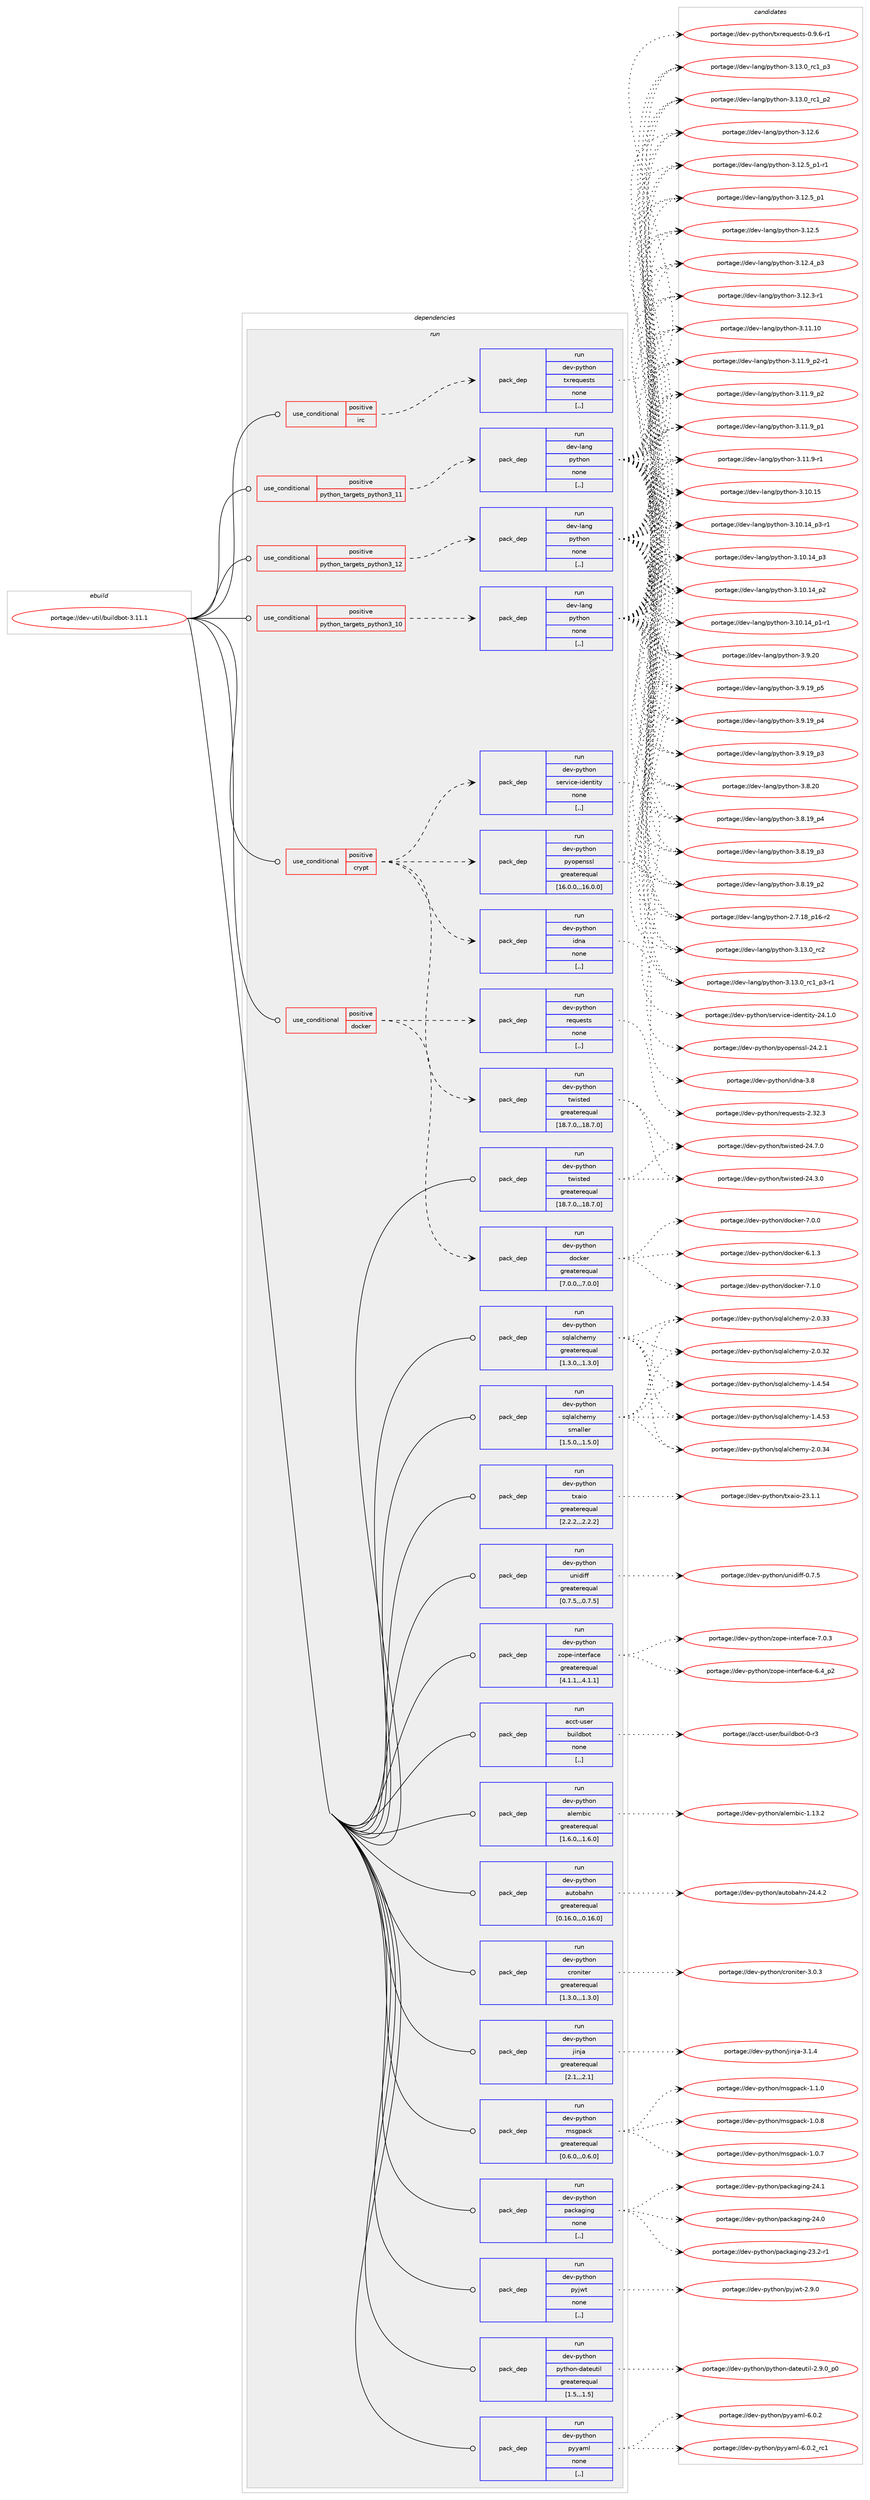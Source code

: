 digraph prolog {

# *************
# Graph options
# *************

newrank=true;
concentrate=true;
compound=true;
graph [rankdir=LR,fontname=Helvetica,fontsize=10,ranksep=1.5];#, ranksep=2.5, nodesep=0.2];
edge  [arrowhead=vee];
node  [fontname=Helvetica,fontsize=10];

# **********
# The ebuild
# **********

subgraph cluster_leftcol {
color=gray;
label=<<i>ebuild</i>>;
id [label="portage://dev-util/buildbot-3.11.1", color=red, width=4, href="../dev-util/buildbot-3.11.1.svg"];
}

# ****************
# The dependencies
# ****************

subgraph cluster_midcol {
color=gray;
label=<<i>dependencies</i>>;
subgraph cluster_compile {
fillcolor="#eeeeee";
style=filled;
label=<<i>compile</i>>;
}
subgraph cluster_compileandrun {
fillcolor="#eeeeee";
style=filled;
label=<<i>compile and run</i>>;
}
subgraph cluster_run {
fillcolor="#eeeeee";
style=filled;
label=<<i>run</i>>;
subgraph cond190699 {
dependency707871 [label=<<TABLE BORDER="0" CELLBORDER="1" CELLSPACING="0" CELLPADDING="4"><TR><TD ROWSPAN="3" CELLPADDING="10">use_conditional</TD></TR><TR><TD>positive</TD></TR><TR><TD>crypt</TD></TR></TABLE>>, shape=none, color=red];
subgraph pack512178 {
dependency707872 [label=<<TABLE BORDER="0" CELLBORDER="1" CELLSPACING="0" CELLPADDING="4" WIDTH="220"><TR><TD ROWSPAN="6" CELLPADDING="30">pack_dep</TD></TR><TR><TD WIDTH="110">run</TD></TR><TR><TD>dev-python</TD></TR><TR><TD>pyopenssl</TD></TR><TR><TD>greaterequal</TD></TR><TR><TD>[16.0.0,,,16.0.0]</TD></TR></TABLE>>, shape=none, color=blue];
}
dependency707871:e -> dependency707872:w [weight=20,style="dashed",arrowhead="vee"];
subgraph pack512179 {
dependency707873 [label=<<TABLE BORDER="0" CELLBORDER="1" CELLSPACING="0" CELLPADDING="4" WIDTH="220"><TR><TD ROWSPAN="6" CELLPADDING="30">pack_dep</TD></TR><TR><TD WIDTH="110">run</TD></TR><TR><TD>dev-python</TD></TR><TR><TD>service-identity</TD></TR><TR><TD>none</TD></TR><TR><TD>[,,]</TD></TR></TABLE>>, shape=none, color=blue];
}
dependency707871:e -> dependency707873:w [weight=20,style="dashed",arrowhead="vee"];
subgraph pack512180 {
dependency707874 [label=<<TABLE BORDER="0" CELLBORDER="1" CELLSPACING="0" CELLPADDING="4" WIDTH="220"><TR><TD ROWSPAN="6" CELLPADDING="30">pack_dep</TD></TR><TR><TD WIDTH="110">run</TD></TR><TR><TD>dev-python</TD></TR><TR><TD>twisted</TD></TR><TR><TD>greaterequal</TD></TR><TR><TD>[18.7.0,,,18.7.0]</TD></TR></TABLE>>, shape=none, color=blue];
}
dependency707871:e -> dependency707874:w [weight=20,style="dashed",arrowhead="vee"];
subgraph pack512181 {
dependency707875 [label=<<TABLE BORDER="0" CELLBORDER="1" CELLSPACING="0" CELLPADDING="4" WIDTH="220"><TR><TD ROWSPAN="6" CELLPADDING="30">pack_dep</TD></TR><TR><TD WIDTH="110">run</TD></TR><TR><TD>dev-python</TD></TR><TR><TD>idna</TD></TR><TR><TD>none</TD></TR><TR><TD>[,,]</TD></TR></TABLE>>, shape=none, color=blue];
}
dependency707871:e -> dependency707875:w [weight=20,style="dashed",arrowhead="vee"];
}
id:e -> dependency707871:w [weight=20,style="solid",arrowhead="odot"];
subgraph cond190700 {
dependency707876 [label=<<TABLE BORDER="0" CELLBORDER="1" CELLSPACING="0" CELLPADDING="4"><TR><TD ROWSPAN="3" CELLPADDING="10">use_conditional</TD></TR><TR><TD>positive</TD></TR><TR><TD>docker</TD></TR></TABLE>>, shape=none, color=red];
subgraph pack512182 {
dependency707877 [label=<<TABLE BORDER="0" CELLBORDER="1" CELLSPACING="0" CELLPADDING="4" WIDTH="220"><TR><TD ROWSPAN="6" CELLPADDING="30">pack_dep</TD></TR><TR><TD WIDTH="110">run</TD></TR><TR><TD>dev-python</TD></TR><TR><TD>docker</TD></TR><TR><TD>greaterequal</TD></TR><TR><TD>[7.0.0,,,7.0.0]</TD></TR></TABLE>>, shape=none, color=blue];
}
dependency707876:e -> dependency707877:w [weight=20,style="dashed",arrowhead="vee"];
subgraph pack512183 {
dependency707878 [label=<<TABLE BORDER="0" CELLBORDER="1" CELLSPACING="0" CELLPADDING="4" WIDTH="220"><TR><TD ROWSPAN="6" CELLPADDING="30">pack_dep</TD></TR><TR><TD WIDTH="110">run</TD></TR><TR><TD>dev-python</TD></TR><TR><TD>requests</TD></TR><TR><TD>none</TD></TR><TR><TD>[,,]</TD></TR></TABLE>>, shape=none, color=blue];
}
dependency707876:e -> dependency707878:w [weight=20,style="dashed",arrowhead="vee"];
}
id:e -> dependency707876:w [weight=20,style="solid",arrowhead="odot"];
subgraph cond190701 {
dependency707879 [label=<<TABLE BORDER="0" CELLBORDER="1" CELLSPACING="0" CELLPADDING="4"><TR><TD ROWSPAN="3" CELLPADDING="10">use_conditional</TD></TR><TR><TD>positive</TD></TR><TR><TD>irc</TD></TR></TABLE>>, shape=none, color=red];
subgraph pack512184 {
dependency707880 [label=<<TABLE BORDER="0" CELLBORDER="1" CELLSPACING="0" CELLPADDING="4" WIDTH="220"><TR><TD ROWSPAN="6" CELLPADDING="30">pack_dep</TD></TR><TR><TD WIDTH="110">run</TD></TR><TR><TD>dev-python</TD></TR><TR><TD>txrequests</TD></TR><TR><TD>none</TD></TR><TR><TD>[,,]</TD></TR></TABLE>>, shape=none, color=blue];
}
dependency707879:e -> dependency707880:w [weight=20,style="dashed",arrowhead="vee"];
}
id:e -> dependency707879:w [weight=20,style="solid",arrowhead="odot"];
subgraph cond190702 {
dependency707881 [label=<<TABLE BORDER="0" CELLBORDER="1" CELLSPACING="0" CELLPADDING="4"><TR><TD ROWSPAN="3" CELLPADDING="10">use_conditional</TD></TR><TR><TD>positive</TD></TR><TR><TD>python_targets_python3_10</TD></TR></TABLE>>, shape=none, color=red];
subgraph pack512185 {
dependency707882 [label=<<TABLE BORDER="0" CELLBORDER="1" CELLSPACING="0" CELLPADDING="4" WIDTH="220"><TR><TD ROWSPAN="6" CELLPADDING="30">pack_dep</TD></TR><TR><TD WIDTH="110">run</TD></TR><TR><TD>dev-lang</TD></TR><TR><TD>python</TD></TR><TR><TD>none</TD></TR><TR><TD>[,,]</TD></TR></TABLE>>, shape=none, color=blue];
}
dependency707881:e -> dependency707882:w [weight=20,style="dashed",arrowhead="vee"];
}
id:e -> dependency707881:w [weight=20,style="solid",arrowhead="odot"];
subgraph cond190703 {
dependency707883 [label=<<TABLE BORDER="0" CELLBORDER="1" CELLSPACING="0" CELLPADDING="4"><TR><TD ROWSPAN="3" CELLPADDING="10">use_conditional</TD></TR><TR><TD>positive</TD></TR><TR><TD>python_targets_python3_11</TD></TR></TABLE>>, shape=none, color=red];
subgraph pack512186 {
dependency707884 [label=<<TABLE BORDER="0" CELLBORDER="1" CELLSPACING="0" CELLPADDING="4" WIDTH="220"><TR><TD ROWSPAN="6" CELLPADDING="30">pack_dep</TD></TR><TR><TD WIDTH="110">run</TD></TR><TR><TD>dev-lang</TD></TR><TR><TD>python</TD></TR><TR><TD>none</TD></TR><TR><TD>[,,]</TD></TR></TABLE>>, shape=none, color=blue];
}
dependency707883:e -> dependency707884:w [weight=20,style="dashed",arrowhead="vee"];
}
id:e -> dependency707883:w [weight=20,style="solid",arrowhead="odot"];
subgraph cond190704 {
dependency707885 [label=<<TABLE BORDER="0" CELLBORDER="1" CELLSPACING="0" CELLPADDING="4"><TR><TD ROWSPAN="3" CELLPADDING="10">use_conditional</TD></TR><TR><TD>positive</TD></TR><TR><TD>python_targets_python3_12</TD></TR></TABLE>>, shape=none, color=red];
subgraph pack512187 {
dependency707886 [label=<<TABLE BORDER="0" CELLBORDER="1" CELLSPACING="0" CELLPADDING="4" WIDTH="220"><TR><TD ROWSPAN="6" CELLPADDING="30">pack_dep</TD></TR><TR><TD WIDTH="110">run</TD></TR><TR><TD>dev-lang</TD></TR><TR><TD>python</TD></TR><TR><TD>none</TD></TR><TR><TD>[,,]</TD></TR></TABLE>>, shape=none, color=blue];
}
dependency707885:e -> dependency707886:w [weight=20,style="dashed",arrowhead="vee"];
}
id:e -> dependency707885:w [weight=20,style="solid",arrowhead="odot"];
subgraph pack512188 {
dependency707887 [label=<<TABLE BORDER="0" CELLBORDER="1" CELLSPACING="0" CELLPADDING="4" WIDTH="220"><TR><TD ROWSPAN="6" CELLPADDING="30">pack_dep</TD></TR><TR><TD WIDTH="110">run</TD></TR><TR><TD>acct-user</TD></TR><TR><TD>buildbot</TD></TR><TR><TD>none</TD></TR><TR><TD>[,,]</TD></TR></TABLE>>, shape=none, color=blue];
}
id:e -> dependency707887:w [weight=20,style="solid",arrowhead="odot"];
subgraph pack512189 {
dependency707888 [label=<<TABLE BORDER="0" CELLBORDER="1" CELLSPACING="0" CELLPADDING="4" WIDTH="220"><TR><TD ROWSPAN="6" CELLPADDING="30">pack_dep</TD></TR><TR><TD WIDTH="110">run</TD></TR><TR><TD>dev-python</TD></TR><TR><TD>alembic</TD></TR><TR><TD>greaterequal</TD></TR><TR><TD>[1.6.0,,,1.6.0]</TD></TR></TABLE>>, shape=none, color=blue];
}
id:e -> dependency707888:w [weight=20,style="solid",arrowhead="odot"];
subgraph pack512190 {
dependency707889 [label=<<TABLE BORDER="0" CELLBORDER="1" CELLSPACING="0" CELLPADDING="4" WIDTH="220"><TR><TD ROWSPAN="6" CELLPADDING="30">pack_dep</TD></TR><TR><TD WIDTH="110">run</TD></TR><TR><TD>dev-python</TD></TR><TR><TD>autobahn</TD></TR><TR><TD>greaterequal</TD></TR><TR><TD>[0.16.0,,,0.16.0]</TD></TR></TABLE>>, shape=none, color=blue];
}
id:e -> dependency707889:w [weight=20,style="solid",arrowhead="odot"];
subgraph pack512191 {
dependency707890 [label=<<TABLE BORDER="0" CELLBORDER="1" CELLSPACING="0" CELLPADDING="4" WIDTH="220"><TR><TD ROWSPAN="6" CELLPADDING="30">pack_dep</TD></TR><TR><TD WIDTH="110">run</TD></TR><TR><TD>dev-python</TD></TR><TR><TD>croniter</TD></TR><TR><TD>greaterequal</TD></TR><TR><TD>[1.3.0,,,1.3.0]</TD></TR></TABLE>>, shape=none, color=blue];
}
id:e -> dependency707890:w [weight=20,style="solid",arrowhead="odot"];
subgraph pack512192 {
dependency707891 [label=<<TABLE BORDER="0" CELLBORDER="1" CELLSPACING="0" CELLPADDING="4" WIDTH="220"><TR><TD ROWSPAN="6" CELLPADDING="30">pack_dep</TD></TR><TR><TD WIDTH="110">run</TD></TR><TR><TD>dev-python</TD></TR><TR><TD>jinja</TD></TR><TR><TD>greaterequal</TD></TR><TR><TD>[2.1,,,2.1]</TD></TR></TABLE>>, shape=none, color=blue];
}
id:e -> dependency707891:w [weight=20,style="solid",arrowhead="odot"];
subgraph pack512193 {
dependency707892 [label=<<TABLE BORDER="0" CELLBORDER="1" CELLSPACING="0" CELLPADDING="4" WIDTH="220"><TR><TD ROWSPAN="6" CELLPADDING="30">pack_dep</TD></TR><TR><TD WIDTH="110">run</TD></TR><TR><TD>dev-python</TD></TR><TR><TD>msgpack</TD></TR><TR><TD>greaterequal</TD></TR><TR><TD>[0.6.0,,,0.6.0]</TD></TR></TABLE>>, shape=none, color=blue];
}
id:e -> dependency707892:w [weight=20,style="solid",arrowhead="odot"];
subgraph pack512194 {
dependency707893 [label=<<TABLE BORDER="0" CELLBORDER="1" CELLSPACING="0" CELLPADDING="4" WIDTH="220"><TR><TD ROWSPAN="6" CELLPADDING="30">pack_dep</TD></TR><TR><TD WIDTH="110">run</TD></TR><TR><TD>dev-python</TD></TR><TR><TD>packaging</TD></TR><TR><TD>none</TD></TR><TR><TD>[,,]</TD></TR></TABLE>>, shape=none, color=blue];
}
id:e -> dependency707893:w [weight=20,style="solid",arrowhead="odot"];
subgraph pack512195 {
dependency707894 [label=<<TABLE BORDER="0" CELLBORDER="1" CELLSPACING="0" CELLPADDING="4" WIDTH="220"><TR><TD ROWSPAN="6" CELLPADDING="30">pack_dep</TD></TR><TR><TD WIDTH="110">run</TD></TR><TR><TD>dev-python</TD></TR><TR><TD>pyjwt</TD></TR><TR><TD>none</TD></TR><TR><TD>[,,]</TD></TR></TABLE>>, shape=none, color=blue];
}
id:e -> dependency707894:w [weight=20,style="solid",arrowhead="odot"];
subgraph pack512196 {
dependency707895 [label=<<TABLE BORDER="0" CELLBORDER="1" CELLSPACING="0" CELLPADDING="4" WIDTH="220"><TR><TD ROWSPAN="6" CELLPADDING="30">pack_dep</TD></TR><TR><TD WIDTH="110">run</TD></TR><TR><TD>dev-python</TD></TR><TR><TD>python-dateutil</TD></TR><TR><TD>greaterequal</TD></TR><TR><TD>[1.5,,,1.5]</TD></TR></TABLE>>, shape=none, color=blue];
}
id:e -> dependency707895:w [weight=20,style="solid",arrowhead="odot"];
subgraph pack512197 {
dependency707896 [label=<<TABLE BORDER="0" CELLBORDER="1" CELLSPACING="0" CELLPADDING="4" WIDTH="220"><TR><TD ROWSPAN="6" CELLPADDING="30">pack_dep</TD></TR><TR><TD WIDTH="110">run</TD></TR><TR><TD>dev-python</TD></TR><TR><TD>pyyaml</TD></TR><TR><TD>none</TD></TR><TR><TD>[,,]</TD></TR></TABLE>>, shape=none, color=blue];
}
id:e -> dependency707896:w [weight=20,style="solid",arrowhead="odot"];
subgraph pack512198 {
dependency707897 [label=<<TABLE BORDER="0" CELLBORDER="1" CELLSPACING="0" CELLPADDING="4" WIDTH="220"><TR><TD ROWSPAN="6" CELLPADDING="30">pack_dep</TD></TR><TR><TD WIDTH="110">run</TD></TR><TR><TD>dev-python</TD></TR><TR><TD>sqlalchemy</TD></TR><TR><TD>greaterequal</TD></TR><TR><TD>[1.3.0,,,1.3.0]</TD></TR></TABLE>>, shape=none, color=blue];
}
id:e -> dependency707897:w [weight=20,style="solid",arrowhead="odot"];
subgraph pack512199 {
dependency707898 [label=<<TABLE BORDER="0" CELLBORDER="1" CELLSPACING="0" CELLPADDING="4" WIDTH="220"><TR><TD ROWSPAN="6" CELLPADDING="30">pack_dep</TD></TR><TR><TD WIDTH="110">run</TD></TR><TR><TD>dev-python</TD></TR><TR><TD>sqlalchemy</TD></TR><TR><TD>smaller</TD></TR><TR><TD>[1.5.0,,,1.5.0]</TD></TR></TABLE>>, shape=none, color=blue];
}
id:e -> dependency707898:w [weight=20,style="solid",arrowhead="odot"];
subgraph pack512200 {
dependency707899 [label=<<TABLE BORDER="0" CELLBORDER="1" CELLSPACING="0" CELLPADDING="4" WIDTH="220"><TR><TD ROWSPAN="6" CELLPADDING="30">pack_dep</TD></TR><TR><TD WIDTH="110">run</TD></TR><TR><TD>dev-python</TD></TR><TR><TD>twisted</TD></TR><TR><TD>greaterequal</TD></TR><TR><TD>[18.7.0,,,18.7.0]</TD></TR></TABLE>>, shape=none, color=blue];
}
id:e -> dependency707899:w [weight=20,style="solid",arrowhead="odot"];
subgraph pack512201 {
dependency707900 [label=<<TABLE BORDER="0" CELLBORDER="1" CELLSPACING="0" CELLPADDING="4" WIDTH="220"><TR><TD ROWSPAN="6" CELLPADDING="30">pack_dep</TD></TR><TR><TD WIDTH="110">run</TD></TR><TR><TD>dev-python</TD></TR><TR><TD>txaio</TD></TR><TR><TD>greaterequal</TD></TR><TR><TD>[2.2.2,,,2.2.2]</TD></TR></TABLE>>, shape=none, color=blue];
}
id:e -> dependency707900:w [weight=20,style="solid",arrowhead="odot"];
subgraph pack512202 {
dependency707901 [label=<<TABLE BORDER="0" CELLBORDER="1" CELLSPACING="0" CELLPADDING="4" WIDTH="220"><TR><TD ROWSPAN="6" CELLPADDING="30">pack_dep</TD></TR><TR><TD WIDTH="110">run</TD></TR><TR><TD>dev-python</TD></TR><TR><TD>unidiff</TD></TR><TR><TD>greaterequal</TD></TR><TR><TD>[0.7.5,,,0.7.5]</TD></TR></TABLE>>, shape=none, color=blue];
}
id:e -> dependency707901:w [weight=20,style="solid",arrowhead="odot"];
subgraph pack512203 {
dependency707902 [label=<<TABLE BORDER="0" CELLBORDER="1" CELLSPACING="0" CELLPADDING="4" WIDTH="220"><TR><TD ROWSPAN="6" CELLPADDING="30">pack_dep</TD></TR><TR><TD WIDTH="110">run</TD></TR><TR><TD>dev-python</TD></TR><TR><TD>zope-interface</TD></TR><TR><TD>greaterequal</TD></TR><TR><TD>[4.1.1,,,4.1.1]</TD></TR></TABLE>>, shape=none, color=blue];
}
id:e -> dependency707902:w [weight=20,style="solid",arrowhead="odot"];
}
}

# **************
# The candidates
# **************

subgraph cluster_choices {
rank=same;
color=gray;
label=<<i>candidates</i>>;

subgraph choice512178 {
color=black;
nodesep=1;
choice100101118451121211161041111104711212111111210111011511510845505246504649 [label="portage://dev-python/pyopenssl-24.2.1", color=red, width=4,href="../dev-python/pyopenssl-24.2.1.svg"];
dependency707872:e -> choice100101118451121211161041111104711212111111210111011511510845505246504649:w [style=dotted,weight="100"];
}
subgraph choice512179 {
color=black;
nodesep=1;
choice1001011184511212111610411111047115101114118105991014510510010111011610511612145505246494648 [label="portage://dev-python/service-identity-24.1.0", color=red, width=4,href="../dev-python/service-identity-24.1.0.svg"];
dependency707873:e -> choice1001011184511212111610411111047115101114118105991014510510010111011610511612145505246494648:w [style=dotted,weight="100"];
}
subgraph choice512180 {
color=black;
nodesep=1;
choice100101118451121211161041111104711611910511511610110045505246554648 [label="portage://dev-python/twisted-24.7.0", color=red, width=4,href="../dev-python/twisted-24.7.0.svg"];
choice100101118451121211161041111104711611910511511610110045505246514648 [label="portage://dev-python/twisted-24.3.0", color=red, width=4,href="../dev-python/twisted-24.3.0.svg"];
dependency707874:e -> choice100101118451121211161041111104711611910511511610110045505246554648:w [style=dotted,weight="100"];
dependency707874:e -> choice100101118451121211161041111104711611910511511610110045505246514648:w [style=dotted,weight="100"];
}
subgraph choice512181 {
color=black;
nodesep=1;
choice10010111845112121116104111110471051001109745514656 [label="portage://dev-python/idna-3.8", color=red, width=4,href="../dev-python/idna-3.8.svg"];
dependency707875:e -> choice10010111845112121116104111110471051001109745514656:w [style=dotted,weight="100"];
}
subgraph choice512182 {
color=black;
nodesep=1;
choice100101118451121211161041111104710011199107101114455546494648 [label="portage://dev-python/docker-7.1.0", color=red, width=4,href="../dev-python/docker-7.1.0.svg"];
choice100101118451121211161041111104710011199107101114455546484648 [label="portage://dev-python/docker-7.0.0", color=red, width=4,href="../dev-python/docker-7.0.0.svg"];
choice100101118451121211161041111104710011199107101114455446494651 [label="portage://dev-python/docker-6.1.3", color=red, width=4,href="../dev-python/docker-6.1.3.svg"];
dependency707877:e -> choice100101118451121211161041111104710011199107101114455546494648:w [style=dotted,weight="100"];
dependency707877:e -> choice100101118451121211161041111104710011199107101114455546484648:w [style=dotted,weight="100"];
dependency707877:e -> choice100101118451121211161041111104710011199107101114455446494651:w [style=dotted,weight="100"];
}
subgraph choice512183 {
color=black;
nodesep=1;
choice100101118451121211161041111104711410111311710111511611545504651504651 [label="portage://dev-python/requests-2.32.3", color=red, width=4,href="../dev-python/requests-2.32.3.svg"];
dependency707878:e -> choice100101118451121211161041111104711410111311710111511611545504651504651:w [style=dotted,weight="100"];
}
subgraph choice512184 {
color=black;
nodesep=1;
choice10010111845112121116104111110471161201141011131171011151161154548465746544511449 [label="portage://dev-python/txrequests-0.9.6-r1", color=red, width=4,href="../dev-python/txrequests-0.9.6-r1.svg"];
dependency707880:e -> choice10010111845112121116104111110471161201141011131171011151161154548465746544511449:w [style=dotted,weight="100"];
}
subgraph choice512185 {
color=black;
nodesep=1;
choice10010111845108971101034711212111610411111045514649514648951149950 [label="portage://dev-lang/python-3.13.0_rc2", color=red, width=4,href="../dev-lang/python-3.13.0_rc2.svg"];
choice1001011184510897110103471121211161041111104551464951464895114994995112514511449 [label="portage://dev-lang/python-3.13.0_rc1_p3-r1", color=red, width=4,href="../dev-lang/python-3.13.0_rc1_p3-r1.svg"];
choice100101118451089711010347112121116104111110455146495146489511499499511251 [label="portage://dev-lang/python-3.13.0_rc1_p3", color=red, width=4,href="../dev-lang/python-3.13.0_rc1_p3.svg"];
choice100101118451089711010347112121116104111110455146495146489511499499511250 [label="portage://dev-lang/python-3.13.0_rc1_p2", color=red, width=4,href="../dev-lang/python-3.13.0_rc1_p2.svg"];
choice10010111845108971101034711212111610411111045514649504654 [label="portage://dev-lang/python-3.12.6", color=red, width=4,href="../dev-lang/python-3.12.6.svg"];
choice1001011184510897110103471121211161041111104551464950465395112494511449 [label="portage://dev-lang/python-3.12.5_p1-r1", color=red, width=4,href="../dev-lang/python-3.12.5_p1-r1.svg"];
choice100101118451089711010347112121116104111110455146495046539511249 [label="portage://dev-lang/python-3.12.5_p1", color=red, width=4,href="../dev-lang/python-3.12.5_p1.svg"];
choice10010111845108971101034711212111610411111045514649504653 [label="portage://dev-lang/python-3.12.5", color=red, width=4,href="../dev-lang/python-3.12.5.svg"];
choice100101118451089711010347112121116104111110455146495046529511251 [label="portage://dev-lang/python-3.12.4_p3", color=red, width=4,href="../dev-lang/python-3.12.4_p3.svg"];
choice100101118451089711010347112121116104111110455146495046514511449 [label="portage://dev-lang/python-3.12.3-r1", color=red, width=4,href="../dev-lang/python-3.12.3-r1.svg"];
choice1001011184510897110103471121211161041111104551464949464948 [label="portage://dev-lang/python-3.11.10", color=red, width=4,href="../dev-lang/python-3.11.10.svg"];
choice1001011184510897110103471121211161041111104551464949465795112504511449 [label="portage://dev-lang/python-3.11.9_p2-r1", color=red, width=4,href="../dev-lang/python-3.11.9_p2-r1.svg"];
choice100101118451089711010347112121116104111110455146494946579511250 [label="portage://dev-lang/python-3.11.9_p2", color=red, width=4,href="../dev-lang/python-3.11.9_p2.svg"];
choice100101118451089711010347112121116104111110455146494946579511249 [label="portage://dev-lang/python-3.11.9_p1", color=red, width=4,href="../dev-lang/python-3.11.9_p1.svg"];
choice100101118451089711010347112121116104111110455146494946574511449 [label="portage://dev-lang/python-3.11.9-r1", color=red, width=4,href="../dev-lang/python-3.11.9-r1.svg"];
choice1001011184510897110103471121211161041111104551464948464953 [label="portage://dev-lang/python-3.10.15", color=red, width=4,href="../dev-lang/python-3.10.15.svg"];
choice100101118451089711010347112121116104111110455146494846495295112514511449 [label="portage://dev-lang/python-3.10.14_p3-r1", color=red, width=4,href="../dev-lang/python-3.10.14_p3-r1.svg"];
choice10010111845108971101034711212111610411111045514649484649529511251 [label="portage://dev-lang/python-3.10.14_p3", color=red, width=4,href="../dev-lang/python-3.10.14_p3.svg"];
choice10010111845108971101034711212111610411111045514649484649529511250 [label="portage://dev-lang/python-3.10.14_p2", color=red, width=4,href="../dev-lang/python-3.10.14_p2.svg"];
choice100101118451089711010347112121116104111110455146494846495295112494511449 [label="portage://dev-lang/python-3.10.14_p1-r1", color=red, width=4,href="../dev-lang/python-3.10.14_p1-r1.svg"];
choice10010111845108971101034711212111610411111045514657465048 [label="portage://dev-lang/python-3.9.20", color=red, width=4,href="../dev-lang/python-3.9.20.svg"];
choice100101118451089711010347112121116104111110455146574649579511253 [label="portage://dev-lang/python-3.9.19_p5", color=red, width=4,href="../dev-lang/python-3.9.19_p5.svg"];
choice100101118451089711010347112121116104111110455146574649579511252 [label="portage://dev-lang/python-3.9.19_p4", color=red, width=4,href="../dev-lang/python-3.9.19_p4.svg"];
choice100101118451089711010347112121116104111110455146574649579511251 [label="portage://dev-lang/python-3.9.19_p3", color=red, width=4,href="../dev-lang/python-3.9.19_p3.svg"];
choice10010111845108971101034711212111610411111045514656465048 [label="portage://dev-lang/python-3.8.20", color=red, width=4,href="../dev-lang/python-3.8.20.svg"];
choice100101118451089711010347112121116104111110455146564649579511252 [label="portage://dev-lang/python-3.8.19_p4", color=red, width=4,href="../dev-lang/python-3.8.19_p4.svg"];
choice100101118451089711010347112121116104111110455146564649579511251 [label="portage://dev-lang/python-3.8.19_p3", color=red, width=4,href="../dev-lang/python-3.8.19_p3.svg"];
choice100101118451089711010347112121116104111110455146564649579511250 [label="portage://dev-lang/python-3.8.19_p2", color=red, width=4,href="../dev-lang/python-3.8.19_p2.svg"];
choice100101118451089711010347112121116104111110455046554649569511249544511450 [label="portage://dev-lang/python-2.7.18_p16-r2", color=red, width=4,href="../dev-lang/python-2.7.18_p16-r2.svg"];
dependency707882:e -> choice10010111845108971101034711212111610411111045514649514648951149950:w [style=dotted,weight="100"];
dependency707882:e -> choice1001011184510897110103471121211161041111104551464951464895114994995112514511449:w [style=dotted,weight="100"];
dependency707882:e -> choice100101118451089711010347112121116104111110455146495146489511499499511251:w [style=dotted,weight="100"];
dependency707882:e -> choice100101118451089711010347112121116104111110455146495146489511499499511250:w [style=dotted,weight="100"];
dependency707882:e -> choice10010111845108971101034711212111610411111045514649504654:w [style=dotted,weight="100"];
dependency707882:e -> choice1001011184510897110103471121211161041111104551464950465395112494511449:w [style=dotted,weight="100"];
dependency707882:e -> choice100101118451089711010347112121116104111110455146495046539511249:w [style=dotted,weight="100"];
dependency707882:e -> choice10010111845108971101034711212111610411111045514649504653:w [style=dotted,weight="100"];
dependency707882:e -> choice100101118451089711010347112121116104111110455146495046529511251:w [style=dotted,weight="100"];
dependency707882:e -> choice100101118451089711010347112121116104111110455146495046514511449:w [style=dotted,weight="100"];
dependency707882:e -> choice1001011184510897110103471121211161041111104551464949464948:w [style=dotted,weight="100"];
dependency707882:e -> choice1001011184510897110103471121211161041111104551464949465795112504511449:w [style=dotted,weight="100"];
dependency707882:e -> choice100101118451089711010347112121116104111110455146494946579511250:w [style=dotted,weight="100"];
dependency707882:e -> choice100101118451089711010347112121116104111110455146494946579511249:w [style=dotted,weight="100"];
dependency707882:e -> choice100101118451089711010347112121116104111110455146494946574511449:w [style=dotted,weight="100"];
dependency707882:e -> choice1001011184510897110103471121211161041111104551464948464953:w [style=dotted,weight="100"];
dependency707882:e -> choice100101118451089711010347112121116104111110455146494846495295112514511449:w [style=dotted,weight="100"];
dependency707882:e -> choice10010111845108971101034711212111610411111045514649484649529511251:w [style=dotted,weight="100"];
dependency707882:e -> choice10010111845108971101034711212111610411111045514649484649529511250:w [style=dotted,weight="100"];
dependency707882:e -> choice100101118451089711010347112121116104111110455146494846495295112494511449:w [style=dotted,weight="100"];
dependency707882:e -> choice10010111845108971101034711212111610411111045514657465048:w [style=dotted,weight="100"];
dependency707882:e -> choice100101118451089711010347112121116104111110455146574649579511253:w [style=dotted,weight="100"];
dependency707882:e -> choice100101118451089711010347112121116104111110455146574649579511252:w [style=dotted,weight="100"];
dependency707882:e -> choice100101118451089711010347112121116104111110455146574649579511251:w [style=dotted,weight="100"];
dependency707882:e -> choice10010111845108971101034711212111610411111045514656465048:w [style=dotted,weight="100"];
dependency707882:e -> choice100101118451089711010347112121116104111110455146564649579511252:w [style=dotted,weight="100"];
dependency707882:e -> choice100101118451089711010347112121116104111110455146564649579511251:w [style=dotted,weight="100"];
dependency707882:e -> choice100101118451089711010347112121116104111110455146564649579511250:w [style=dotted,weight="100"];
dependency707882:e -> choice100101118451089711010347112121116104111110455046554649569511249544511450:w [style=dotted,weight="100"];
}
subgraph choice512186 {
color=black;
nodesep=1;
choice10010111845108971101034711212111610411111045514649514648951149950 [label="portage://dev-lang/python-3.13.0_rc2", color=red, width=4,href="../dev-lang/python-3.13.0_rc2.svg"];
choice1001011184510897110103471121211161041111104551464951464895114994995112514511449 [label="portage://dev-lang/python-3.13.0_rc1_p3-r1", color=red, width=4,href="../dev-lang/python-3.13.0_rc1_p3-r1.svg"];
choice100101118451089711010347112121116104111110455146495146489511499499511251 [label="portage://dev-lang/python-3.13.0_rc1_p3", color=red, width=4,href="../dev-lang/python-3.13.0_rc1_p3.svg"];
choice100101118451089711010347112121116104111110455146495146489511499499511250 [label="portage://dev-lang/python-3.13.0_rc1_p2", color=red, width=4,href="../dev-lang/python-3.13.0_rc1_p2.svg"];
choice10010111845108971101034711212111610411111045514649504654 [label="portage://dev-lang/python-3.12.6", color=red, width=4,href="../dev-lang/python-3.12.6.svg"];
choice1001011184510897110103471121211161041111104551464950465395112494511449 [label="portage://dev-lang/python-3.12.5_p1-r1", color=red, width=4,href="../dev-lang/python-3.12.5_p1-r1.svg"];
choice100101118451089711010347112121116104111110455146495046539511249 [label="portage://dev-lang/python-3.12.5_p1", color=red, width=4,href="../dev-lang/python-3.12.5_p1.svg"];
choice10010111845108971101034711212111610411111045514649504653 [label="portage://dev-lang/python-3.12.5", color=red, width=4,href="../dev-lang/python-3.12.5.svg"];
choice100101118451089711010347112121116104111110455146495046529511251 [label="portage://dev-lang/python-3.12.4_p3", color=red, width=4,href="../dev-lang/python-3.12.4_p3.svg"];
choice100101118451089711010347112121116104111110455146495046514511449 [label="portage://dev-lang/python-3.12.3-r1", color=red, width=4,href="../dev-lang/python-3.12.3-r1.svg"];
choice1001011184510897110103471121211161041111104551464949464948 [label="portage://dev-lang/python-3.11.10", color=red, width=4,href="../dev-lang/python-3.11.10.svg"];
choice1001011184510897110103471121211161041111104551464949465795112504511449 [label="portage://dev-lang/python-3.11.9_p2-r1", color=red, width=4,href="../dev-lang/python-3.11.9_p2-r1.svg"];
choice100101118451089711010347112121116104111110455146494946579511250 [label="portage://dev-lang/python-3.11.9_p2", color=red, width=4,href="../dev-lang/python-3.11.9_p2.svg"];
choice100101118451089711010347112121116104111110455146494946579511249 [label="portage://dev-lang/python-3.11.9_p1", color=red, width=4,href="../dev-lang/python-3.11.9_p1.svg"];
choice100101118451089711010347112121116104111110455146494946574511449 [label="portage://dev-lang/python-3.11.9-r1", color=red, width=4,href="../dev-lang/python-3.11.9-r1.svg"];
choice1001011184510897110103471121211161041111104551464948464953 [label="portage://dev-lang/python-3.10.15", color=red, width=4,href="../dev-lang/python-3.10.15.svg"];
choice100101118451089711010347112121116104111110455146494846495295112514511449 [label="portage://dev-lang/python-3.10.14_p3-r1", color=red, width=4,href="../dev-lang/python-3.10.14_p3-r1.svg"];
choice10010111845108971101034711212111610411111045514649484649529511251 [label="portage://dev-lang/python-3.10.14_p3", color=red, width=4,href="../dev-lang/python-3.10.14_p3.svg"];
choice10010111845108971101034711212111610411111045514649484649529511250 [label="portage://dev-lang/python-3.10.14_p2", color=red, width=4,href="../dev-lang/python-3.10.14_p2.svg"];
choice100101118451089711010347112121116104111110455146494846495295112494511449 [label="portage://dev-lang/python-3.10.14_p1-r1", color=red, width=4,href="../dev-lang/python-3.10.14_p1-r1.svg"];
choice10010111845108971101034711212111610411111045514657465048 [label="portage://dev-lang/python-3.9.20", color=red, width=4,href="../dev-lang/python-3.9.20.svg"];
choice100101118451089711010347112121116104111110455146574649579511253 [label="portage://dev-lang/python-3.9.19_p5", color=red, width=4,href="../dev-lang/python-3.9.19_p5.svg"];
choice100101118451089711010347112121116104111110455146574649579511252 [label="portage://dev-lang/python-3.9.19_p4", color=red, width=4,href="../dev-lang/python-3.9.19_p4.svg"];
choice100101118451089711010347112121116104111110455146574649579511251 [label="portage://dev-lang/python-3.9.19_p3", color=red, width=4,href="../dev-lang/python-3.9.19_p3.svg"];
choice10010111845108971101034711212111610411111045514656465048 [label="portage://dev-lang/python-3.8.20", color=red, width=4,href="../dev-lang/python-3.8.20.svg"];
choice100101118451089711010347112121116104111110455146564649579511252 [label="portage://dev-lang/python-3.8.19_p4", color=red, width=4,href="../dev-lang/python-3.8.19_p4.svg"];
choice100101118451089711010347112121116104111110455146564649579511251 [label="portage://dev-lang/python-3.8.19_p3", color=red, width=4,href="../dev-lang/python-3.8.19_p3.svg"];
choice100101118451089711010347112121116104111110455146564649579511250 [label="portage://dev-lang/python-3.8.19_p2", color=red, width=4,href="../dev-lang/python-3.8.19_p2.svg"];
choice100101118451089711010347112121116104111110455046554649569511249544511450 [label="portage://dev-lang/python-2.7.18_p16-r2", color=red, width=4,href="../dev-lang/python-2.7.18_p16-r2.svg"];
dependency707884:e -> choice10010111845108971101034711212111610411111045514649514648951149950:w [style=dotted,weight="100"];
dependency707884:e -> choice1001011184510897110103471121211161041111104551464951464895114994995112514511449:w [style=dotted,weight="100"];
dependency707884:e -> choice100101118451089711010347112121116104111110455146495146489511499499511251:w [style=dotted,weight="100"];
dependency707884:e -> choice100101118451089711010347112121116104111110455146495146489511499499511250:w [style=dotted,weight="100"];
dependency707884:e -> choice10010111845108971101034711212111610411111045514649504654:w [style=dotted,weight="100"];
dependency707884:e -> choice1001011184510897110103471121211161041111104551464950465395112494511449:w [style=dotted,weight="100"];
dependency707884:e -> choice100101118451089711010347112121116104111110455146495046539511249:w [style=dotted,weight="100"];
dependency707884:e -> choice10010111845108971101034711212111610411111045514649504653:w [style=dotted,weight="100"];
dependency707884:e -> choice100101118451089711010347112121116104111110455146495046529511251:w [style=dotted,weight="100"];
dependency707884:e -> choice100101118451089711010347112121116104111110455146495046514511449:w [style=dotted,weight="100"];
dependency707884:e -> choice1001011184510897110103471121211161041111104551464949464948:w [style=dotted,weight="100"];
dependency707884:e -> choice1001011184510897110103471121211161041111104551464949465795112504511449:w [style=dotted,weight="100"];
dependency707884:e -> choice100101118451089711010347112121116104111110455146494946579511250:w [style=dotted,weight="100"];
dependency707884:e -> choice100101118451089711010347112121116104111110455146494946579511249:w [style=dotted,weight="100"];
dependency707884:e -> choice100101118451089711010347112121116104111110455146494946574511449:w [style=dotted,weight="100"];
dependency707884:e -> choice1001011184510897110103471121211161041111104551464948464953:w [style=dotted,weight="100"];
dependency707884:e -> choice100101118451089711010347112121116104111110455146494846495295112514511449:w [style=dotted,weight="100"];
dependency707884:e -> choice10010111845108971101034711212111610411111045514649484649529511251:w [style=dotted,weight="100"];
dependency707884:e -> choice10010111845108971101034711212111610411111045514649484649529511250:w [style=dotted,weight="100"];
dependency707884:e -> choice100101118451089711010347112121116104111110455146494846495295112494511449:w [style=dotted,weight="100"];
dependency707884:e -> choice10010111845108971101034711212111610411111045514657465048:w [style=dotted,weight="100"];
dependency707884:e -> choice100101118451089711010347112121116104111110455146574649579511253:w [style=dotted,weight="100"];
dependency707884:e -> choice100101118451089711010347112121116104111110455146574649579511252:w [style=dotted,weight="100"];
dependency707884:e -> choice100101118451089711010347112121116104111110455146574649579511251:w [style=dotted,weight="100"];
dependency707884:e -> choice10010111845108971101034711212111610411111045514656465048:w [style=dotted,weight="100"];
dependency707884:e -> choice100101118451089711010347112121116104111110455146564649579511252:w [style=dotted,weight="100"];
dependency707884:e -> choice100101118451089711010347112121116104111110455146564649579511251:w [style=dotted,weight="100"];
dependency707884:e -> choice100101118451089711010347112121116104111110455146564649579511250:w [style=dotted,weight="100"];
dependency707884:e -> choice100101118451089711010347112121116104111110455046554649569511249544511450:w [style=dotted,weight="100"];
}
subgraph choice512187 {
color=black;
nodesep=1;
choice10010111845108971101034711212111610411111045514649514648951149950 [label="portage://dev-lang/python-3.13.0_rc2", color=red, width=4,href="../dev-lang/python-3.13.0_rc2.svg"];
choice1001011184510897110103471121211161041111104551464951464895114994995112514511449 [label="portage://dev-lang/python-3.13.0_rc1_p3-r1", color=red, width=4,href="../dev-lang/python-3.13.0_rc1_p3-r1.svg"];
choice100101118451089711010347112121116104111110455146495146489511499499511251 [label="portage://dev-lang/python-3.13.0_rc1_p3", color=red, width=4,href="../dev-lang/python-3.13.0_rc1_p3.svg"];
choice100101118451089711010347112121116104111110455146495146489511499499511250 [label="portage://dev-lang/python-3.13.0_rc1_p2", color=red, width=4,href="../dev-lang/python-3.13.0_rc1_p2.svg"];
choice10010111845108971101034711212111610411111045514649504654 [label="portage://dev-lang/python-3.12.6", color=red, width=4,href="../dev-lang/python-3.12.6.svg"];
choice1001011184510897110103471121211161041111104551464950465395112494511449 [label="portage://dev-lang/python-3.12.5_p1-r1", color=red, width=4,href="../dev-lang/python-3.12.5_p1-r1.svg"];
choice100101118451089711010347112121116104111110455146495046539511249 [label="portage://dev-lang/python-3.12.5_p1", color=red, width=4,href="../dev-lang/python-3.12.5_p1.svg"];
choice10010111845108971101034711212111610411111045514649504653 [label="portage://dev-lang/python-3.12.5", color=red, width=4,href="../dev-lang/python-3.12.5.svg"];
choice100101118451089711010347112121116104111110455146495046529511251 [label="portage://dev-lang/python-3.12.4_p3", color=red, width=4,href="../dev-lang/python-3.12.4_p3.svg"];
choice100101118451089711010347112121116104111110455146495046514511449 [label="portage://dev-lang/python-3.12.3-r1", color=red, width=4,href="../dev-lang/python-3.12.3-r1.svg"];
choice1001011184510897110103471121211161041111104551464949464948 [label="portage://dev-lang/python-3.11.10", color=red, width=4,href="../dev-lang/python-3.11.10.svg"];
choice1001011184510897110103471121211161041111104551464949465795112504511449 [label="portage://dev-lang/python-3.11.9_p2-r1", color=red, width=4,href="../dev-lang/python-3.11.9_p2-r1.svg"];
choice100101118451089711010347112121116104111110455146494946579511250 [label="portage://dev-lang/python-3.11.9_p2", color=red, width=4,href="../dev-lang/python-3.11.9_p2.svg"];
choice100101118451089711010347112121116104111110455146494946579511249 [label="portage://dev-lang/python-3.11.9_p1", color=red, width=4,href="../dev-lang/python-3.11.9_p1.svg"];
choice100101118451089711010347112121116104111110455146494946574511449 [label="portage://dev-lang/python-3.11.9-r1", color=red, width=4,href="../dev-lang/python-3.11.9-r1.svg"];
choice1001011184510897110103471121211161041111104551464948464953 [label="portage://dev-lang/python-3.10.15", color=red, width=4,href="../dev-lang/python-3.10.15.svg"];
choice100101118451089711010347112121116104111110455146494846495295112514511449 [label="portage://dev-lang/python-3.10.14_p3-r1", color=red, width=4,href="../dev-lang/python-3.10.14_p3-r1.svg"];
choice10010111845108971101034711212111610411111045514649484649529511251 [label="portage://dev-lang/python-3.10.14_p3", color=red, width=4,href="../dev-lang/python-3.10.14_p3.svg"];
choice10010111845108971101034711212111610411111045514649484649529511250 [label="portage://dev-lang/python-3.10.14_p2", color=red, width=4,href="../dev-lang/python-3.10.14_p2.svg"];
choice100101118451089711010347112121116104111110455146494846495295112494511449 [label="portage://dev-lang/python-3.10.14_p1-r1", color=red, width=4,href="../dev-lang/python-3.10.14_p1-r1.svg"];
choice10010111845108971101034711212111610411111045514657465048 [label="portage://dev-lang/python-3.9.20", color=red, width=4,href="../dev-lang/python-3.9.20.svg"];
choice100101118451089711010347112121116104111110455146574649579511253 [label="portage://dev-lang/python-3.9.19_p5", color=red, width=4,href="../dev-lang/python-3.9.19_p5.svg"];
choice100101118451089711010347112121116104111110455146574649579511252 [label="portage://dev-lang/python-3.9.19_p4", color=red, width=4,href="../dev-lang/python-3.9.19_p4.svg"];
choice100101118451089711010347112121116104111110455146574649579511251 [label="portage://dev-lang/python-3.9.19_p3", color=red, width=4,href="../dev-lang/python-3.9.19_p3.svg"];
choice10010111845108971101034711212111610411111045514656465048 [label="portage://dev-lang/python-3.8.20", color=red, width=4,href="../dev-lang/python-3.8.20.svg"];
choice100101118451089711010347112121116104111110455146564649579511252 [label="portage://dev-lang/python-3.8.19_p4", color=red, width=4,href="../dev-lang/python-3.8.19_p4.svg"];
choice100101118451089711010347112121116104111110455146564649579511251 [label="portage://dev-lang/python-3.8.19_p3", color=red, width=4,href="../dev-lang/python-3.8.19_p3.svg"];
choice100101118451089711010347112121116104111110455146564649579511250 [label="portage://dev-lang/python-3.8.19_p2", color=red, width=4,href="../dev-lang/python-3.8.19_p2.svg"];
choice100101118451089711010347112121116104111110455046554649569511249544511450 [label="portage://dev-lang/python-2.7.18_p16-r2", color=red, width=4,href="../dev-lang/python-2.7.18_p16-r2.svg"];
dependency707886:e -> choice10010111845108971101034711212111610411111045514649514648951149950:w [style=dotted,weight="100"];
dependency707886:e -> choice1001011184510897110103471121211161041111104551464951464895114994995112514511449:w [style=dotted,weight="100"];
dependency707886:e -> choice100101118451089711010347112121116104111110455146495146489511499499511251:w [style=dotted,weight="100"];
dependency707886:e -> choice100101118451089711010347112121116104111110455146495146489511499499511250:w [style=dotted,weight="100"];
dependency707886:e -> choice10010111845108971101034711212111610411111045514649504654:w [style=dotted,weight="100"];
dependency707886:e -> choice1001011184510897110103471121211161041111104551464950465395112494511449:w [style=dotted,weight="100"];
dependency707886:e -> choice100101118451089711010347112121116104111110455146495046539511249:w [style=dotted,weight="100"];
dependency707886:e -> choice10010111845108971101034711212111610411111045514649504653:w [style=dotted,weight="100"];
dependency707886:e -> choice100101118451089711010347112121116104111110455146495046529511251:w [style=dotted,weight="100"];
dependency707886:e -> choice100101118451089711010347112121116104111110455146495046514511449:w [style=dotted,weight="100"];
dependency707886:e -> choice1001011184510897110103471121211161041111104551464949464948:w [style=dotted,weight="100"];
dependency707886:e -> choice1001011184510897110103471121211161041111104551464949465795112504511449:w [style=dotted,weight="100"];
dependency707886:e -> choice100101118451089711010347112121116104111110455146494946579511250:w [style=dotted,weight="100"];
dependency707886:e -> choice100101118451089711010347112121116104111110455146494946579511249:w [style=dotted,weight="100"];
dependency707886:e -> choice100101118451089711010347112121116104111110455146494946574511449:w [style=dotted,weight="100"];
dependency707886:e -> choice1001011184510897110103471121211161041111104551464948464953:w [style=dotted,weight="100"];
dependency707886:e -> choice100101118451089711010347112121116104111110455146494846495295112514511449:w [style=dotted,weight="100"];
dependency707886:e -> choice10010111845108971101034711212111610411111045514649484649529511251:w [style=dotted,weight="100"];
dependency707886:e -> choice10010111845108971101034711212111610411111045514649484649529511250:w [style=dotted,weight="100"];
dependency707886:e -> choice100101118451089711010347112121116104111110455146494846495295112494511449:w [style=dotted,weight="100"];
dependency707886:e -> choice10010111845108971101034711212111610411111045514657465048:w [style=dotted,weight="100"];
dependency707886:e -> choice100101118451089711010347112121116104111110455146574649579511253:w [style=dotted,weight="100"];
dependency707886:e -> choice100101118451089711010347112121116104111110455146574649579511252:w [style=dotted,weight="100"];
dependency707886:e -> choice100101118451089711010347112121116104111110455146574649579511251:w [style=dotted,weight="100"];
dependency707886:e -> choice10010111845108971101034711212111610411111045514656465048:w [style=dotted,weight="100"];
dependency707886:e -> choice100101118451089711010347112121116104111110455146564649579511252:w [style=dotted,weight="100"];
dependency707886:e -> choice100101118451089711010347112121116104111110455146564649579511251:w [style=dotted,weight="100"];
dependency707886:e -> choice100101118451089711010347112121116104111110455146564649579511250:w [style=dotted,weight="100"];
dependency707886:e -> choice100101118451089711010347112121116104111110455046554649569511249544511450:w [style=dotted,weight="100"];
}
subgraph choice512188 {
color=black;
nodesep=1;
choice9799991164511711510111447981171051081009811111645484511451 [label="portage://acct-user/buildbot-0-r3", color=red, width=4,href="../acct-user/buildbot-0-r3.svg"];
dependency707887:e -> choice9799991164511711510111447981171051081009811111645484511451:w [style=dotted,weight="100"];
}
subgraph choice512189 {
color=black;
nodesep=1;
choice100101118451121211161041111104797108101109981059945494649514650 [label="portage://dev-python/alembic-1.13.2", color=red, width=4,href="../dev-python/alembic-1.13.2.svg"];
dependency707888:e -> choice100101118451121211161041111104797108101109981059945494649514650:w [style=dotted,weight="100"];
}
subgraph choice512190 {
color=black;
nodesep=1;
choice100101118451121211161041111104797117116111989710411045505246524650 [label="portage://dev-python/autobahn-24.4.2", color=red, width=4,href="../dev-python/autobahn-24.4.2.svg"];
dependency707889:e -> choice100101118451121211161041111104797117116111989710411045505246524650:w [style=dotted,weight="100"];
}
subgraph choice512191 {
color=black;
nodesep=1;
choice100101118451121211161041111104799114111110105116101114455146484651 [label="portage://dev-python/croniter-3.0.3", color=red, width=4,href="../dev-python/croniter-3.0.3.svg"];
dependency707890:e -> choice100101118451121211161041111104799114111110105116101114455146484651:w [style=dotted,weight="100"];
}
subgraph choice512192 {
color=black;
nodesep=1;
choice100101118451121211161041111104710610511010697455146494652 [label="portage://dev-python/jinja-3.1.4", color=red, width=4,href="../dev-python/jinja-3.1.4.svg"];
dependency707891:e -> choice100101118451121211161041111104710610511010697455146494652:w [style=dotted,weight="100"];
}
subgraph choice512193 {
color=black;
nodesep=1;
choice10010111845112121116104111110471091151031129799107454946494648 [label="portage://dev-python/msgpack-1.1.0", color=red, width=4,href="../dev-python/msgpack-1.1.0.svg"];
choice10010111845112121116104111110471091151031129799107454946484656 [label="portage://dev-python/msgpack-1.0.8", color=red, width=4,href="../dev-python/msgpack-1.0.8.svg"];
choice10010111845112121116104111110471091151031129799107454946484655 [label="portage://dev-python/msgpack-1.0.7", color=red, width=4,href="../dev-python/msgpack-1.0.7.svg"];
dependency707892:e -> choice10010111845112121116104111110471091151031129799107454946494648:w [style=dotted,weight="100"];
dependency707892:e -> choice10010111845112121116104111110471091151031129799107454946484656:w [style=dotted,weight="100"];
dependency707892:e -> choice10010111845112121116104111110471091151031129799107454946484655:w [style=dotted,weight="100"];
}
subgraph choice512194 {
color=black;
nodesep=1;
choice10010111845112121116104111110471129799107971031051101034550524649 [label="portage://dev-python/packaging-24.1", color=red, width=4,href="../dev-python/packaging-24.1.svg"];
choice10010111845112121116104111110471129799107971031051101034550524648 [label="portage://dev-python/packaging-24.0", color=red, width=4,href="../dev-python/packaging-24.0.svg"];
choice100101118451121211161041111104711297991079710310511010345505146504511449 [label="portage://dev-python/packaging-23.2-r1", color=red, width=4,href="../dev-python/packaging-23.2-r1.svg"];
dependency707893:e -> choice10010111845112121116104111110471129799107971031051101034550524649:w [style=dotted,weight="100"];
dependency707893:e -> choice10010111845112121116104111110471129799107971031051101034550524648:w [style=dotted,weight="100"];
dependency707893:e -> choice100101118451121211161041111104711297991079710310511010345505146504511449:w [style=dotted,weight="100"];
}
subgraph choice512195 {
color=black;
nodesep=1;
choice1001011184511212111610411111047112121106119116455046574648 [label="portage://dev-python/pyjwt-2.9.0", color=red, width=4,href="../dev-python/pyjwt-2.9.0.svg"];
dependency707894:e -> choice1001011184511212111610411111047112121106119116455046574648:w [style=dotted,weight="100"];
}
subgraph choice512196 {
color=black;
nodesep=1;
choice100101118451121211161041111104711212111610411111045100971161011171161051084550465746489511248 [label="portage://dev-python/python-dateutil-2.9.0_p0", color=red, width=4,href="../dev-python/python-dateutil-2.9.0_p0.svg"];
dependency707895:e -> choice100101118451121211161041111104711212111610411111045100971161011171161051084550465746489511248:w [style=dotted,weight="100"];
}
subgraph choice512197 {
color=black;
nodesep=1;
choice100101118451121211161041111104711212112197109108455446484650951149949 [label="portage://dev-python/pyyaml-6.0.2_rc1", color=red, width=4,href="../dev-python/pyyaml-6.0.2_rc1.svg"];
choice100101118451121211161041111104711212112197109108455446484650 [label="portage://dev-python/pyyaml-6.0.2", color=red, width=4,href="../dev-python/pyyaml-6.0.2.svg"];
dependency707896:e -> choice100101118451121211161041111104711212112197109108455446484650951149949:w [style=dotted,weight="100"];
dependency707896:e -> choice100101118451121211161041111104711212112197109108455446484650:w [style=dotted,weight="100"];
}
subgraph choice512198 {
color=black;
nodesep=1;
choice1001011184511212111610411111047115113108971089910410110912145504648465152 [label="portage://dev-python/sqlalchemy-2.0.34", color=red, width=4,href="../dev-python/sqlalchemy-2.0.34.svg"];
choice1001011184511212111610411111047115113108971089910410110912145504648465151 [label="portage://dev-python/sqlalchemy-2.0.33", color=red, width=4,href="../dev-python/sqlalchemy-2.0.33.svg"];
choice1001011184511212111610411111047115113108971089910410110912145504648465150 [label="portage://dev-python/sqlalchemy-2.0.32", color=red, width=4,href="../dev-python/sqlalchemy-2.0.32.svg"];
choice1001011184511212111610411111047115113108971089910410110912145494652465352 [label="portage://dev-python/sqlalchemy-1.4.54", color=red, width=4,href="../dev-python/sqlalchemy-1.4.54.svg"];
choice1001011184511212111610411111047115113108971089910410110912145494652465351 [label="portage://dev-python/sqlalchemy-1.4.53", color=red, width=4,href="../dev-python/sqlalchemy-1.4.53.svg"];
dependency707897:e -> choice1001011184511212111610411111047115113108971089910410110912145504648465152:w [style=dotted,weight="100"];
dependency707897:e -> choice1001011184511212111610411111047115113108971089910410110912145504648465151:w [style=dotted,weight="100"];
dependency707897:e -> choice1001011184511212111610411111047115113108971089910410110912145504648465150:w [style=dotted,weight="100"];
dependency707897:e -> choice1001011184511212111610411111047115113108971089910410110912145494652465352:w [style=dotted,weight="100"];
dependency707897:e -> choice1001011184511212111610411111047115113108971089910410110912145494652465351:w [style=dotted,weight="100"];
}
subgraph choice512199 {
color=black;
nodesep=1;
choice1001011184511212111610411111047115113108971089910410110912145504648465152 [label="portage://dev-python/sqlalchemy-2.0.34", color=red, width=4,href="../dev-python/sqlalchemy-2.0.34.svg"];
choice1001011184511212111610411111047115113108971089910410110912145504648465151 [label="portage://dev-python/sqlalchemy-2.0.33", color=red, width=4,href="../dev-python/sqlalchemy-2.0.33.svg"];
choice1001011184511212111610411111047115113108971089910410110912145504648465150 [label="portage://dev-python/sqlalchemy-2.0.32", color=red, width=4,href="../dev-python/sqlalchemy-2.0.32.svg"];
choice1001011184511212111610411111047115113108971089910410110912145494652465352 [label="portage://dev-python/sqlalchemy-1.4.54", color=red, width=4,href="../dev-python/sqlalchemy-1.4.54.svg"];
choice1001011184511212111610411111047115113108971089910410110912145494652465351 [label="portage://dev-python/sqlalchemy-1.4.53", color=red, width=4,href="../dev-python/sqlalchemy-1.4.53.svg"];
dependency707898:e -> choice1001011184511212111610411111047115113108971089910410110912145504648465152:w [style=dotted,weight="100"];
dependency707898:e -> choice1001011184511212111610411111047115113108971089910410110912145504648465151:w [style=dotted,weight="100"];
dependency707898:e -> choice1001011184511212111610411111047115113108971089910410110912145504648465150:w [style=dotted,weight="100"];
dependency707898:e -> choice1001011184511212111610411111047115113108971089910410110912145494652465352:w [style=dotted,weight="100"];
dependency707898:e -> choice1001011184511212111610411111047115113108971089910410110912145494652465351:w [style=dotted,weight="100"];
}
subgraph choice512200 {
color=black;
nodesep=1;
choice100101118451121211161041111104711611910511511610110045505246554648 [label="portage://dev-python/twisted-24.7.0", color=red, width=4,href="../dev-python/twisted-24.7.0.svg"];
choice100101118451121211161041111104711611910511511610110045505246514648 [label="portage://dev-python/twisted-24.3.0", color=red, width=4,href="../dev-python/twisted-24.3.0.svg"];
dependency707899:e -> choice100101118451121211161041111104711611910511511610110045505246554648:w [style=dotted,weight="100"];
dependency707899:e -> choice100101118451121211161041111104711611910511511610110045505246514648:w [style=dotted,weight="100"];
}
subgraph choice512201 {
color=black;
nodesep=1;
choice10010111845112121116104111110471161209710511145505146494649 [label="portage://dev-python/txaio-23.1.1", color=red, width=4,href="../dev-python/txaio-23.1.1.svg"];
dependency707900:e -> choice10010111845112121116104111110471161209710511145505146494649:w [style=dotted,weight="100"];
}
subgraph choice512202 {
color=black;
nodesep=1;
choice1001011184511212111610411111047117110105100105102102454846554653 [label="portage://dev-python/unidiff-0.7.5", color=red, width=4,href="../dev-python/unidiff-0.7.5.svg"];
dependency707901:e -> choice1001011184511212111610411111047117110105100105102102454846554653:w [style=dotted,weight="100"];
}
subgraph choice512203 {
color=black;
nodesep=1;
choice1001011184511212111610411111047122111112101451051101161011141029799101455546484651 [label="portage://dev-python/zope-interface-7.0.3", color=red, width=4,href="../dev-python/zope-interface-7.0.3.svg"];
choice1001011184511212111610411111047122111112101451051101161011141029799101455446529511250 [label="portage://dev-python/zope-interface-6.4_p2", color=red, width=4,href="../dev-python/zope-interface-6.4_p2.svg"];
dependency707902:e -> choice1001011184511212111610411111047122111112101451051101161011141029799101455546484651:w [style=dotted,weight="100"];
dependency707902:e -> choice1001011184511212111610411111047122111112101451051101161011141029799101455446529511250:w [style=dotted,weight="100"];
}
}

}
